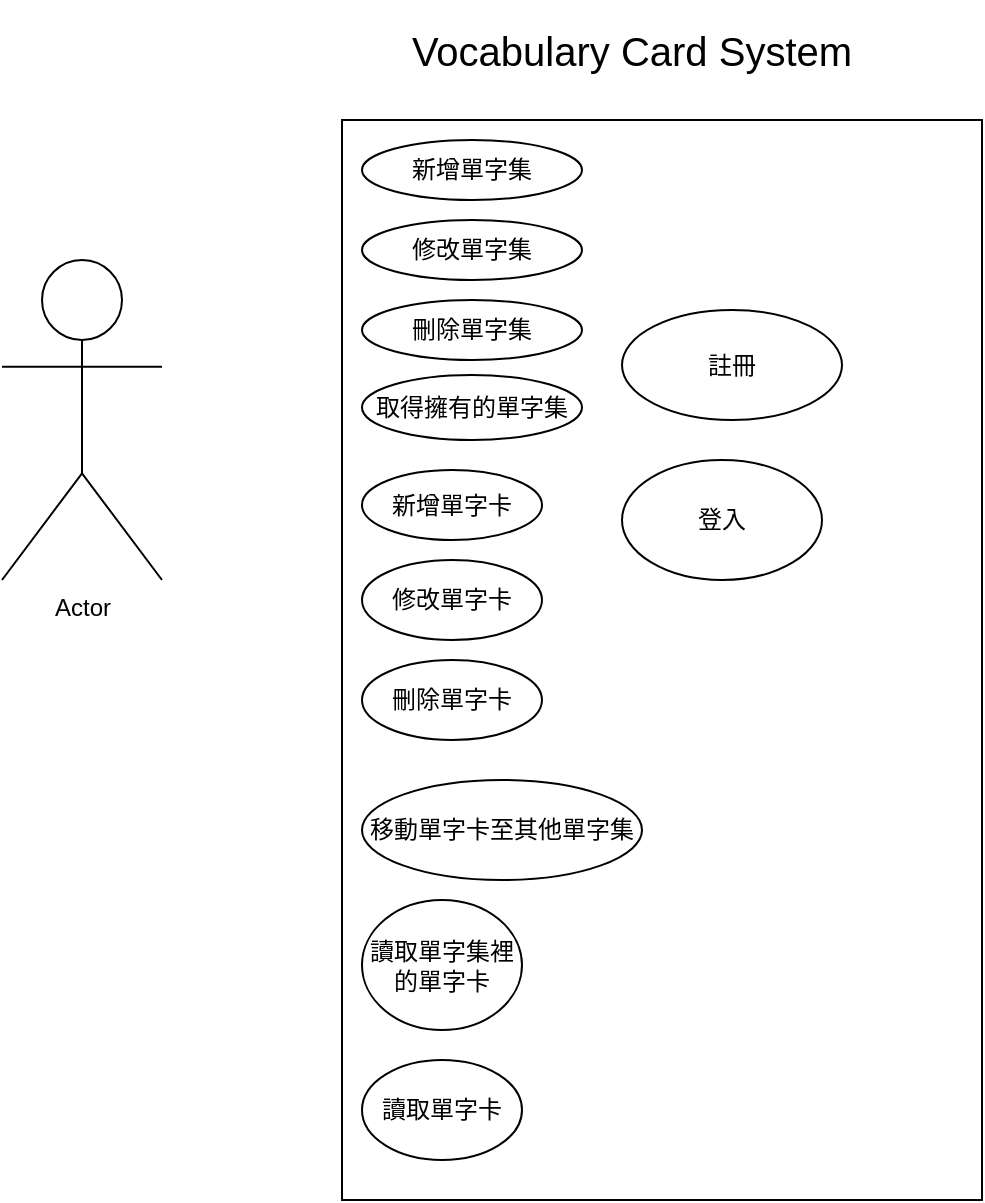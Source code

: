<mxfile version="14.1.5" type="device"><diagram id="pDuJg1-h9k_UanqThjkv" name="Page-1"><mxGraphModel dx="1038" dy="607" grid="1" gridSize="10" guides="1" tooltips="1" connect="1" arrows="1" fold="1" page="1" pageScale="1" pageWidth="827" pageHeight="1169" math="0" shadow="0"><root><mxCell id="0"/><mxCell id="1" parent="0"/><mxCell id="H3UIBWcfqLSkdIr1J24H-2" value="Actor" style="shape=umlActor;verticalLabelPosition=bottom;verticalAlign=top;html=1;" vertex="1" parent="1"><mxGeometry x="50" y="140" width="80" height="160" as="geometry"/></mxCell><mxCell id="H3UIBWcfqLSkdIr1J24H-4" value="" style="verticalLabelPosition=bottom;verticalAlign=top;html=1;shape=mxgraph.basic.rect;fillColor2=none;strokeWidth=1;size=20;indent=5;" vertex="1" parent="1"><mxGeometry x="220" y="70" width="320" height="540" as="geometry"/></mxCell><mxCell id="H3UIBWcfqLSkdIr1J24H-5" value="&lt;font style=&quot;font-size: 20px&quot;&gt;Vocabulary Card System&lt;/font&gt;" style="text;html=1;strokeColor=none;fillColor=none;align=center;verticalAlign=middle;whiteSpace=wrap;rounded=0;" vertex="1" parent="1"><mxGeometry x="240" y="10" width="250" height="50" as="geometry"/></mxCell><mxCell id="H3UIBWcfqLSkdIr1J24H-6" value="新增單字集" style="ellipse;whiteSpace=wrap;html=1;" vertex="1" parent="1"><mxGeometry x="230" y="80" width="110" height="30" as="geometry"/></mxCell><mxCell id="H3UIBWcfqLSkdIr1J24H-7" value="修改單字集" style="ellipse;whiteSpace=wrap;html=1;" vertex="1" parent="1"><mxGeometry x="230" y="120" width="110" height="30" as="geometry"/></mxCell><mxCell id="H3UIBWcfqLSkdIr1J24H-8" value="刪除單字集" style="ellipse;whiteSpace=wrap;html=1;" vertex="1" parent="1"><mxGeometry x="230" y="160" width="110" height="30" as="geometry"/></mxCell><mxCell id="H3UIBWcfqLSkdIr1J24H-9" value="取得擁有的單字集" style="ellipse;whiteSpace=wrap;html=1;" vertex="1" parent="1"><mxGeometry x="230" y="197.5" width="110" height="32.5" as="geometry"/></mxCell><mxCell id="H3UIBWcfqLSkdIr1J24H-10" value="新增單字卡" style="ellipse;whiteSpace=wrap;html=1;" vertex="1" parent="1"><mxGeometry x="230" y="245" width="90" height="35" as="geometry"/></mxCell><mxCell id="H3UIBWcfqLSkdIr1J24H-11" value="修改單字卡" style="ellipse;whiteSpace=wrap;html=1;" vertex="1" parent="1"><mxGeometry x="230" y="290" width="90" height="40" as="geometry"/></mxCell><mxCell id="H3UIBWcfqLSkdIr1J24H-12" value="刪除單字卡" style="ellipse;whiteSpace=wrap;html=1;" vertex="1" parent="1"><mxGeometry x="230" y="340" width="90" height="40" as="geometry"/></mxCell><mxCell id="H3UIBWcfqLSkdIr1J24H-13" value="移動單字卡至其他單字集" style="ellipse;whiteSpace=wrap;html=1;" vertex="1" parent="1"><mxGeometry x="230" y="400" width="140" height="50" as="geometry"/></mxCell><mxCell id="H3UIBWcfqLSkdIr1J24H-14" value="讀取單字卡" style="ellipse;whiteSpace=wrap;html=1;" vertex="1" parent="1"><mxGeometry x="230" y="540" width="80" height="50" as="geometry"/></mxCell><mxCell id="H3UIBWcfqLSkdIr1J24H-15" value="讀取單字集裡的單字卡" style="ellipse;whiteSpace=wrap;html=1;" vertex="1" parent="1"><mxGeometry x="230" y="460" width="80" height="65" as="geometry"/></mxCell><mxCell id="67nCpsDzhc5hqOD0o7eP-1" value="註冊" style="ellipse;whiteSpace=wrap;html=1;" vertex="1" parent="1"><mxGeometry x="360" y="165" width="110" height="55" as="geometry"/></mxCell><mxCell id="67nCpsDzhc5hqOD0o7eP-2" value="登入" style="ellipse;whiteSpace=wrap;html=1;" vertex="1" parent="1"><mxGeometry x="360" y="240" width="100" height="60" as="geometry"/></mxCell></root></mxGraphModel></diagram></mxfile>